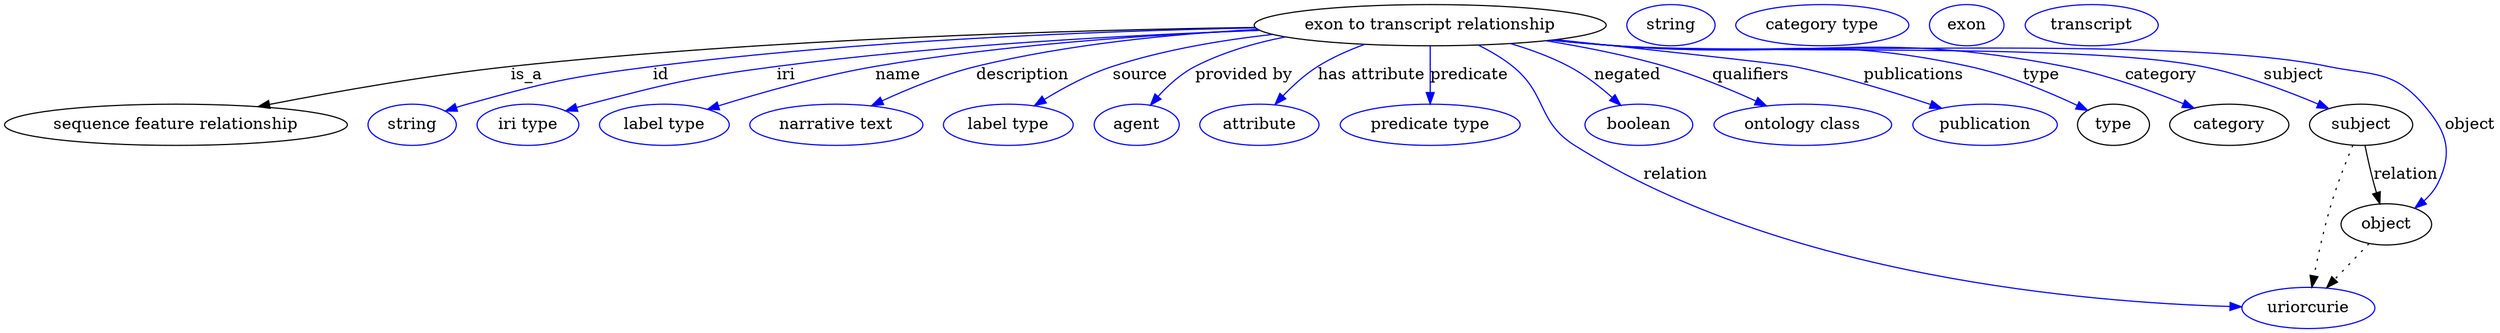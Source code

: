 digraph {
	graph [bb="0,0,2171.5,283"];
	node [label="\N"];
	"exon to transcript relationship"	 [height=0.5,
		label="exon to transcript relationship",
		pos="1243.5,265",
		width=4.2607];
	"sequence feature relationship"	 [height=0.5,
		pos="149.49,178",
		width=4.1524];
	"exon to transcript relationship" -> "sequence feature relationship"	 [label=is_a,
		lp="454.49,221.5",
		pos="e,223.57,193.7 1094.7,260.62 898.22,254.44 562.91,242.42 440.49,229 370.24,221.3 291.32,207.12 233.4,195.66"];
	id	 [color=blue,
		height=0.5,
		label=string,
		pos="355.49,178",
		width=1.0652];
	"exon to transcript relationship" -> id	 [color=blue,
		label=id,
		lp="571.49,221.5",
		pos="e,384.69,189.78 1096.6,259.78 928.43,253.35 663.57,241.71 564.49,229 492.04,219.71 473.68,216.22 403.49,196 400.5,195.14 397.44,\
194.18 394.38,193.17",
		style=solid];
	iri	 [color=blue,
		height=0.5,
		label="iri type",
		pos="456.49,178",
		width=1.2277];
	"exon to transcript relationship" -> iri	 [color=blue,
		label=iri,
		lp="680.49,221.5",
		pos="e,489.65,189.99 1093.6,261.15 978.08,256.83 814.66,247.78 672.49,229 599.21,219.32 580.85,215.26 509.49,196 506.15,195.1 502.71,\
194.1 499.28,193.05",
		style=solid];
	name	 [color=blue,
		height=0.5,
		label="label type",
		pos="575.49,178",
		width=1.5707];
	"exon to transcript relationship" -> name	 [color=blue,
		label=name,
		lp="778.49,221.5",
		pos="e,614.24,191.21 1103.2,257.67 983.98,250.87 822.32,240.15 758.49,229 712.16,220.91 660.66,206.01 624.13,194.39",
		style=solid];
	description	 [color=blue,
		height=0.5,
		label="narrative text",
		pos="725.49,178",
		width=2.0943];
	"exon to transcript relationship" -> description	 [color=blue,
		label=description,
		lp="887.49,221.5",
		pos="e,756.91,194.42 1105.8,257.02 1011.1,250.68 894.16,240.9 846.49,229 818.69,222.06 789.02,209.64 766.02,198.8",
		style=solid];
	source	 [color=blue,
		height=0.5,
		label="label type",
		pos="875.49,178",
		width=1.5707];
	"exon to transcript relationship" -> source	 [color=blue,
		label=source,
		lp="989.99,221.5",
		pos="e,898.74,194.53 1122.3,253.93 1061.3,247.44 994.34,238.63 965.49,229 945.08,222.19 924.06,210.58 907.47,200.16",
		style=solid];
	"provided by"	 [color=blue,
		height=0.5,
		label=agent,
		pos="987.49,178",
		width=1.0291];
	"exon to transcript relationship" -> "provided by"	 [color=blue,
		label="provided by",
		lp="1081,221.5",
		pos="e,1000.2,195.44 1136.2,252.09 1096.1,246.03 1056,238.13 1038.5,229 1026.5,222.77 1015.6,212.74 1006.9,203.22",
		style=solid];
	"has attribute"	 [color=blue,
		height=0.5,
		label=attribute,
		pos="1094.5,178",
		width=1.4443];
	"exon to transcript relationship" -> "has attribute"	 [color=blue,
		label="has attribute",
		lp="1192.5,221.5",
		pos="e,1108.6,195.55 1185.3,248.33 1171.7,243.17 1157.6,236.76 1145.5,229 1134.4,221.94 1123.9,212.13 1115.3,202.99",
		style=solid];
	predicate	 [color=blue,
		height=0.5,
		label="predicate type",
		pos="1243.5,178",
		width=2.1845];
	"exon to transcript relationship" -> predicate	 [color=blue,
		label=predicate,
		lp="1278,221.5",
		pos="e,1243.5,196 1243.5,246.97 1243.5,235.19 1243.5,219.56 1243.5,206.16",
		style=solid];
	relation	 [color=blue,
		height=0.5,
		label=uriorcurie,
		pos="2007.5,18",
		width=1.6068];
	"exon to transcript relationship" -> relation	 [color=blue,
		label=relation,
		lp="1471.5,134.5",
		pos="e,1954.3,25.082 1286.8,247.71 1297.1,242.53 1307.6,236.26 1316.5,229 1346.4,204.48 1336.9,180.78 1369.5,160 1465.4,98.867 1802.4,\
46.396 1944,26.513",
		style=solid];
	negated	 [color=blue,
		height=0.5,
		label=boolean,
		pos="1425.5,178",
		width=1.2999];
	"exon to transcript relationship" -> negated	 [color=blue,
		label=negated,
		lp="1415.5,221.5",
		pos="e,1408.7,195.26 1314.8,249.01 1331.6,243.84 1349.1,237.24 1364.5,229 1377.7,221.92 1390.6,211.7 1401.2,202.26",
		style=solid];
	qualifiers	 [color=blue,
		height=0.5,
		label="ontology class",
		pos="1567.5,178",
		width=2.1484];
	"exon to transcript relationship" -> qualifiers	 [color=blue,
		label=qualifiers,
		lp="1523.5,221.5",
		pos="e,1534.9,194.39 1346.8,251.64 1379.6,246.12 1415.9,238.69 1448.5,229 1474.9,221.14 1503.3,209.13 1525.7,198.73",
		style=solid];
	publications	 [color=blue,
		height=0.5,
		label=publication,
		pos="1725.5,178",
		width=1.7512];
	"exon to transcript relationship" -> publications	 [color=blue,
		label=publications,
		lp="1660.5,221.5",
		pos="e,1686.9,192.26 1355.3,252.59 1444.8,242.61 1556.3,230.09 1561.5,229 1601.2,220.67 1644.9,206.8 1677.3,195.63",
		style=solid];
	type	 [height=0.5,
		pos="1837.5,178",
		width=0.86659];
	"exon to transcript relationship" -> type	 [color=blue,
		label=type,
		lp="1772.5,221.5",
		pos="e,1814,190.1 1352.1,252.23 1370.3,250.32 1388.9,248.49 1406.5,247 1540.5,235.62 1576.9,256.67 1708.5,229 1742.5,221.84 1779.3,206.5 \
1804.8,194.51",
		style=solid];
	category	 [height=0.5,
		pos="1938.5,178",
		width=1.4443];
	"exon to transcript relationship" -> category	 [color=blue,
		label=category,
		lp="1878.5,221.5",
		pos="e,1906.5,192.21 1351.2,252.13 1369.7,250.21 1388.6,248.4 1406.5,247 1577.7,233.57 1623.9,261.66 1792.5,229 1828.8,221.96 1868.4,\
207.7 1897.2,196.05",
		style=solid];
	subject	 [height=0.5,
		pos="2053.5,178",
		width=1.2457];
	"exon to transcript relationship" -> subject	 [color=blue,
		label=subject,
		lp="1991,221.5",
		pos="e,2024.4,191.74 1350.4,252.05 1369,250.11 1388.3,248.32 1406.5,247 1519.1,238.79 1803.6,250.73 1914.5,229 1949.7,222.1 1987.8,207.57 \
2015.2,195.78",
		style=solid];
	object	 [height=0.5,
		pos="2075.5,91",
		width=1.1013];
	"exon to transcript relationship" -> object	 [color=blue,
		label=object,
		lp="2149,178",
		pos="e,2100.9,105.11 1349.9,252 1368.7,250.05 1388.2,248.28 1406.5,247 1542.9,237.49 1887.4,255.87 2021.5,229 2061.6,220.95 2080.5,226.77 \
2107.5,196 2128.1,172.55 2134,155.13 2120.5,127 2117.7,121.2 2113.5,116.04 2108.7,111.57",
		style=solid];
	association_type	 [color=blue,
		height=0.5,
		label=string,
		pos="1453.5,265",
		width=1.0652];
	association_category	 [color=blue,
		height=0.5,
		label="category type",
		pos="1585.5,265",
		width=2.0943];
	subject -> relation	 [pos="e,2010.3,36.006 2045.5,160.13 2039.7,146.37 2031.8,126.75 2026.5,109 2020.3,88.182 2015.4,64.102 2012.1,45.943",
		style=dotted];
	subject -> object	 [label=relation,
		lp="2092.5,134.5",
		pos="e,2069.7,108.86 2057,159.97 2059,150.18 2061.7,137.87 2064.5,127 2065.2,124.31 2066,121.51 2066.8,118.73"];
	"exon to transcript relationship_subject"	 [color=blue,
		height=0.5,
		label=exon,
		pos="1711.5,265",
		width=0.9027];
	object -> relation	 [pos="e,2023.6,35.346 2059.7,74.069 2051.1,64.805 2040.2,53.154 2030.7,42.876",
		style=dotted];
	"exon to transcript relationship_object"	 [color=blue,
		height=0.5,
		label=transcript,
		pos="1819.5,265",
		width=1.6068];
}
